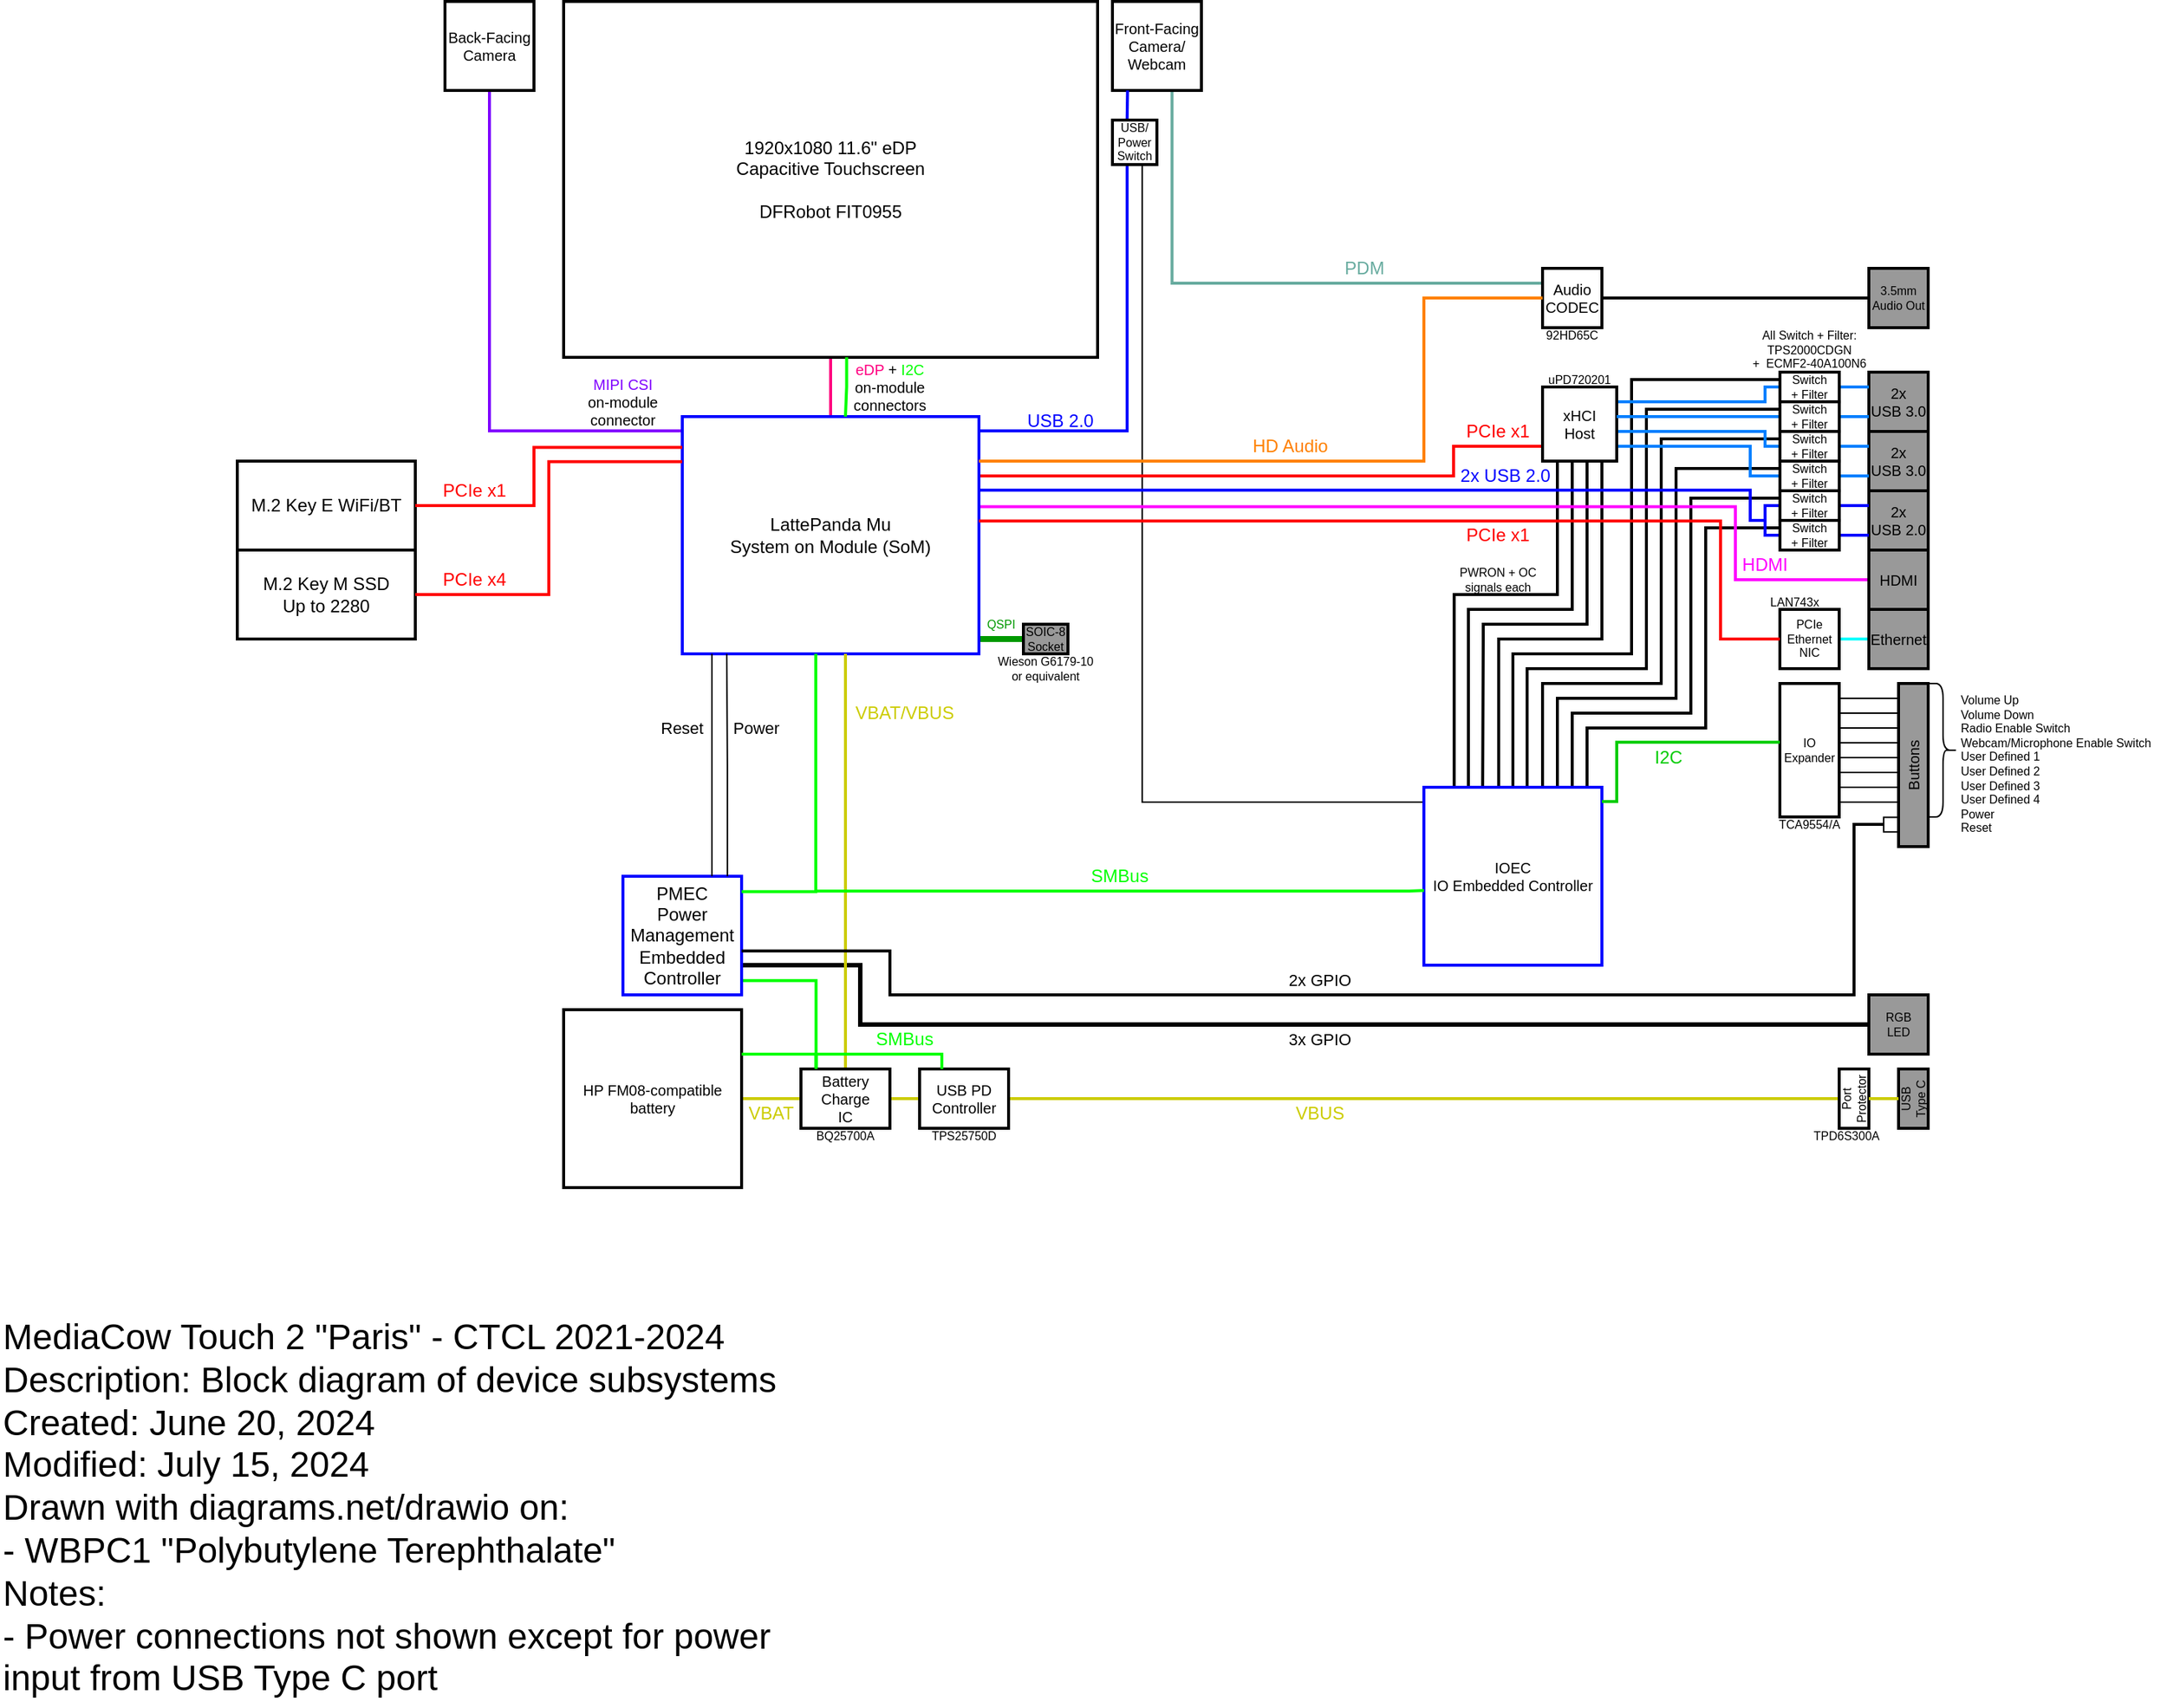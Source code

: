 <mxfile version="24.6.4" type="device">
  <diagram name="Page-1" id="_52FcOgEGnPiSp6zgUy1">
    <mxGraphModel dx="989" dy="581" grid="1" gridSize="10" guides="1" tooltips="1" connect="1" arrows="0" fold="1" page="1" pageScale="1" pageWidth="1654" pageHeight="1169" math="0" shadow="0">
      <root>
        <mxCell id="0" />
        <mxCell id="1" parent="0" />
        <mxCell id="O0YiqjrHrUcpqaL-87mg-68" style="edgeStyle=orthogonalEdgeStyle;rounded=0;orthogonalLoop=1;jettySize=auto;html=1;exitX=0.67;exitY=1;exitDx=0;exitDy=0;entryX=0;entryY=0.08;entryDx=0;entryDy=0;entryPerimeter=0;strokeWidth=1;endArrow=none;endFill=0;exitPerimeter=0;" parent="1" source="qCC53J8WeRlyu8_lVZd8-123" target="qCC53J8WeRlyu8_lVZd8-1" edge="1">
          <mxGeometry relative="1" as="geometry">
            <mxPoint x="880" y="530" as="targetPoint" />
            <Array as="points">
              <mxPoint x="770" y="550" />
              <mxPoint x="960" y="550" />
            </Array>
          </mxGeometry>
        </mxCell>
        <mxCell id="qCC53J8WeRlyu8_lVZd8-100" style="edgeStyle=orthogonalEdgeStyle;rounded=0;orthogonalLoop=1;jettySize=auto;html=1;exitX=0;exitY=0.5;exitDx=0;exitDy=0;exitPerimeter=0;entryX=1;entryY=0.94;entryDx=0;entryDy=0;entryPerimeter=0;strokeColor=#009900;fontColor=#5AA9E6;fillColor=#FFE45E;strokeWidth=4;endArrow=none;endFill=0;" parent="1" source="qCC53J8WeRlyu8_lVZd8-98" target="ZBqfu0O2WaxuwT3IXtq2-2" edge="1">
          <mxGeometry relative="1" as="geometry" />
        </mxCell>
        <mxCell id="qCC53J8WeRlyu8_lVZd8-50" style="edgeStyle=orthogonalEdgeStyle;rounded=0;orthogonalLoop=1;jettySize=auto;html=1;exitX=0.42;exitY=0;exitDx=0;exitDy=0;exitPerimeter=0;strokeWidth=2;endArrow=none;endFill=0;entryX=0.8;entryY=1;entryDx=0;entryDy=0;entryPerimeter=0;" parent="1" source="qCC53J8WeRlyu8_lVZd8-1" target="nyTxFrwXQeLfpjwzNf0D-9" edge="1">
          <mxGeometry relative="1" as="geometry">
            <Array as="points">
              <mxPoint x="1010" y="440" />
              <mxPoint x="1080" y="440" />
            </Array>
            <mxPoint x="1060" y="340" as="targetPoint" />
          </mxGeometry>
        </mxCell>
        <mxCell id="qCC53J8WeRlyu8_lVZd8-51" style="edgeStyle=orthogonalEdgeStyle;rounded=0;orthogonalLoop=1;jettySize=auto;html=1;entryX=0.33;entryY=0;entryDx=0;entryDy=0;entryPerimeter=0;strokeWidth=2;endArrow=none;endFill=0;exitX=0.6;exitY=1;exitDx=0;exitDy=0;exitPerimeter=0;" parent="1" source="nyTxFrwXQeLfpjwzNf0D-9" target="qCC53J8WeRlyu8_lVZd8-1" edge="1">
          <mxGeometry relative="1" as="geometry">
            <Array as="points">
              <mxPoint x="1070" y="430" />
              <mxPoint x="1000" y="430" />
              <mxPoint x="1000" y="440" />
              <mxPoint x="1000" y="440" />
            </Array>
            <mxPoint x="1030" y="340" as="sourcePoint" />
          </mxGeometry>
        </mxCell>
        <mxCell id="qCC53J8WeRlyu8_lVZd8-52" style="edgeStyle=orthogonalEdgeStyle;rounded=0;orthogonalLoop=1;jettySize=auto;html=1;exitX=0.25;exitY=0;exitDx=0;exitDy=0;exitPerimeter=0;strokeWidth=2;endArrow=none;endFill=0;entryX=0.4;entryY=1;entryDx=0;entryDy=0;entryPerimeter=0;" parent="1" source="qCC53J8WeRlyu8_lVZd8-1" target="nyTxFrwXQeLfpjwzNf0D-9" edge="1">
          <mxGeometry relative="1" as="geometry">
            <Array as="points">
              <mxPoint x="990" y="420" />
              <mxPoint x="1060" y="420" />
            </Array>
            <mxPoint x="1010" y="340" as="targetPoint" />
          </mxGeometry>
        </mxCell>
        <mxCell id="qCC53J8WeRlyu8_lVZd8-53" style="edgeStyle=orthogonalEdgeStyle;rounded=0;orthogonalLoop=1;jettySize=auto;html=1;entryX=0.17;entryY=0;entryDx=0;entryDy=0;entryPerimeter=0;strokeWidth=2;endArrow=none;endFill=0;exitX=0.2;exitY=1;exitDx=0;exitDy=0;exitPerimeter=0;" parent="1" source="nyTxFrwXQeLfpjwzNf0D-9" target="qCC53J8WeRlyu8_lVZd8-1" edge="1">
          <mxGeometry relative="1" as="geometry">
            <Array as="points">
              <mxPoint x="1050" y="410" />
              <mxPoint x="980" y="410" />
            </Array>
            <mxPoint x="980" y="340" as="sourcePoint" />
          </mxGeometry>
        </mxCell>
        <mxCell id="qCC53J8WeRlyu8_lVZd8-33" style="edgeStyle=orthogonalEdgeStyle;rounded=0;orthogonalLoop=1;jettySize=auto;html=1;exitX=0;exitY=0.25;exitDx=0;exitDy=0;entryX=0.5;entryY=0;entryDx=0;entryDy=0;entryPerimeter=0;strokeWidth=2;endArrow=none;endFill=0;" parent="1" source="qCC53J8WeRlyu8_lVZd8-13" target="qCC53J8WeRlyu8_lVZd8-1" edge="1">
          <mxGeometry relative="1" as="geometry">
            <mxPoint x="1080" y="490" as="targetPoint" />
            <Array as="points">
              <mxPoint x="1100" y="265" />
              <mxPoint x="1100" y="450" />
              <mxPoint x="1020" y="450" />
            </Array>
          </mxGeometry>
        </mxCell>
        <mxCell id="qCC53J8WeRlyu8_lVZd8-44" style="edgeStyle=orthogonalEdgeStyle;rounded=0;orthogonalLoop=1;jettySize=auto;html=1;exitX=0;exitY=0.25;exitDx=0;exitDy=0;entryX=0.58;entryY=0;entryDx=0;entryDy=0;entryPerimeter=0;strokeWidth=2;endArrow=none;endFill=0;" parent="1" source="qCC53J8WeRlyu8_lVZd8-65" target="qCC53J8WeRlyu8_lVZd8-1" edge="1">
          <mxGeometry relative="1" as="geometry">
            <mxPoint x="1190.03" y="285" as="sourcePoint" />
            <Array as="points">
              <mxPoint x="1110" y="285" />
              <mxPoint x="1110" y="460" />
              <mxPoint x="1030" y="460" />
            </Array>
          </mxGeometry>
        </mxCell>
        <mxCell id="qCC53J8WeRlyu8_lVZd8-45" style="edgeStyle=orthogonalEdgeStyle;rounded=0;orthogonalLoop=1;jettySize=auto;html=1;exitX=0;exitY=0.25;exitDx=0;exitDy=0;entryX=0.67;entryY=0;entryDx=0;entryDy=0;entryPerimeter=0;strokeWidth=2;endArrow=none;endFill=0;" parent="1" source="qCC53J8WeRlyu8_lVZd8-66" target="qCC53J8WeRlyu8_lVZd8-1" edge="1">
          <mxGeometry relative="1" as="geometry">
            <mxPoint x="1190.03" y="305" as="sourcePoint" />
            <Array as="points">
              <mxPoint x="1120" y="305" />
              <mxPoint x="1120" y="470" />
              <mxPoint x="1040" y="470" />
              <mxPoint x="1040" y="540" />
            </Array>
          </mxGeometry>
        </mxCell>
        <mxCell id="qCC53J8WeRlyu8_lVZd8-46" style="edgeStyle=orthogonalEdgeStyle;rounded=0;orthogonalLoop=1;jettySize=auto;html=1;exitX=0;exitY=0.25;exitDx=0;exitDy=0;strokeWidth=2;endArrow=none;endFill=0;entryX=0.75;entryY=0;entryDx=0;entryDy=0;entryPerimeter=0;" parent="1" source="qCC53J8WeRlyu8_lVZd8-67" target="qCC53J8WeRlyu8_lVZd8-1" edge="1">
          <mxGeometry relative="1" as="geometry">
            <mxPoint x="1190.03" y="325" as="sourcePoint" />
            <mxPoint x="1030" y="560" as="targetPoint" />
            <Array as="points">
              <mxPoint x="1130" y="325" />
              <mxPoint x="1130" y="480" />
              <mxPoint x="1050" y="480" />
            </Array>
          </mxGeometry>
        </mxCell>
        <mxCell id="qCC53J8WeRlyu8_lVZd8-47" style="edgeStyle=orthogonalEdgeStyle;rounded=0;orthogonalLoop=1;jettySize=auto;html=1;exitX=0;exitY=0.25;exitDx=0;exitDy=0;entryX=0.83;entryY=0;entryDx=0;entryDy=0;entryPerimeter=0;strokeWidth=2;endArrow=none;endFill=0;" parent="1" source="qCC53J8WeRlyu8_lVZd8-68" target="qCC53J8WeRlyu8_lVZd8-1" edge="1">
          <mxGeometry relative="1" as="geometry">
            <mxPoint x="1190.03" y="345" as="sourcePoint" />
            <Array as="points">
              <mxPoint x="1140" y="345" />
              <mxPoint x="1140" y="490" />
              <mxPoint x="1060" y="490" />
              <mxPoint x="1060" y="540" />
            </Array>
          </mxGeometry>
        </mxCell>
        <mxCell id="qCC53J8WeRlyu8_lVZd8-48" style="edgeStyle=orthogonalEdgeStyle;rounded=0;orthogonalLoop=1;jettySize=auto;html=1;exitX=0;exitY=0.25;exitDx=0;exitDy=0;entryX=0.92;entryY=0;entryDx=0;entryDy=0;entryPerimeter=0;strokeWidth=2;endArrow=none;endFill=0;" parent="1" source="qCC53J8WeRlyu8_lVZd8-69" target="qCC53J8WeRlyu8_lVZd8-1" edge="1">
          <mxGeometry relative="1" as="geometry">
            <mxPoint x="1190.03" y="365" as="sourcePoint" />
            <Array as="points">
              <mxPoint x="1150" y="365" />
              <mxPoint x="1150" y="500" />
              <mxPoint x="1070" y="500" />
              <mxPoint x="1070" y="540" />
            </Array>
          </mxGeometry>
        </mxCell>
        <mxCell id="nyTxFrwXQeLfpjwzNf0D-2" style="edgeStyle=orthogonalEdgeStyle;rounded=0;orthogonalLoop=1;jettySize=auto;html=1;exitX=0.5;exitY=0;exitDx=0;exitDy=0;strokeWidth=2;endArrow=none;endFill=0;exitPerimeter=0;strokeColor=#FF0080;" parent="1" source="ZBqfu0O2WaxuwT3IXtq2-2" target="ZBqfu0O2WaxuwT3IXtq2-3" edge="1">
          <mxGeometry relative="1" as="geometry" />
        </mxCell>
        <mxCell id="nyTxFrwXQeLfpjwzNf0D-21" style="edgeStyle=orthogonalEdgeStyle;rounded=0;orthogonalLoop=1;jettySize=auto;html=1;exitX=1;exitY=0.25;exitDx=0;exitDy=0;exitPerimeter=0;entryX=0;entryY=0.8;entryDx=0;entryDy=0;strokeWidth=2;endArrow=none;endFill=0;strokeColor=#FF0000;entryPerimeter=0;" parent="1" source="ZBqfu0O2WaxuwT3IXtq2-2" target="nyTxFrwXQeLfpjwzNf0D-9" edge="1">
          <mxGeometry relative="1" as="geometry">
            <Array as="points">
              <mxPoint x="980" y="330" />
              <mxPoint x="980" y="310" />
            </Array>
          </mxGeometry>
        </mxCell>
        <mxCell id="nyTxFrwXQeLfpjwzNf0D-22" style="edgeStyle=orthogonalEdgeStyle;rounded=0;orthogonalLoop=1;jettySize=auto;html=1;exitX=1;exitY=0.31;exitDx=0;exitDy=0;exitPerimeter=0;strokeWidth=2;endArrow=none;endFill=0;strokeColor=#0000FF;" parent="1" source="ZBqfu0O2WaxuwT3IXtq2-2" edge="1">
          <mxGeometry relative="1" as="geometry">
            <mxPoint x="1190" y="360" as="targetPoint" />
            <Array as="points">
              <mxPoint x="1180" y="340" />
              <mxPoint x="1180" y="360" />
            </Array>
          </mxGeometry>
        </mxCell>
        <mxCell id="nyTxFrwXQeLfpjwzNf0D-23" style="edgeStyle=orthogonalEdgeStyle;rounded=0;orthogonalLoop=1;jettySize=auto;html=1;strokeWidth=2;endArrow=none;endFill=0;entryX=0;entryY=0.5;entryDx=0;entryDy=0;strokeColor=#FF00FF;exitX=1;exitY=0.38;exitDx=0;exitDy=0;exitPerimeter=0;" parent="1" source="ZBqfu0O2WaxuwT3IXtq2-2" target="nyTxFrwXQeLfpjwzNf0D-5" edge="1">
          <mxGeometry relative="1" as="geometry">
            <Array as="points">
              <mxPoint x="1170" y="351" />
              <mxPoint x="1170" y="400" />
            </Array>
            <mxPoint x="670" y="350" as="sourcePoint" />
            <mxPoint x="1080" y="390" as="targetPoint" />
          </mxGeometry>
        </mxCell>
        <mxCell id="nyTxFrwXQeLfpjwzNf0D-36" style="edgeStyle=orthogonalEdgeStyle;rounded=0;orthogonalLoop=1;jettySize=auto;html=1;exitX=0;exitY=0.06;exitDx=0;exitDy=0;exitPerimeter=0;entryX=0.5;entryY=1;entryDx=0;entryDy=0;endArrow=none;endFill=0;strokeWidth=2;strokeColor=#7F00FF;" parent="1" source="ZBqfu0O2WaxuwT3IXtq2-2" target="nyTxFrwXQeLfpjwzNf0D-34" edge="1">
          <mxGeometry relative="1" as="geometry" />
        </mxCell>
        <mxCell id="qCC53J8WeRlyu8_lVZd8-3" style="edgeStyle=orthogonalEdgeStyle;rounded=0;orthogonalLoop=1;jettySize=auto;html=1;exitX=1;exitY=0.06;exitDx=0;exitDy=0;exitPerimeter=0;entryX=0.33;entryY=1;entryDx=0;entryDy=0;strokeWidth=2;endArrow=none;endFill=0;entryPerimeter=0;strokeColor=#0000FF;" parent="1" source="ZBqfu0O2WaxuwT3IXtq2-2" target="qCC53J8WeRlyu8_lVZd8-123" edge="1">
          <mxGeometry relative="1" as="geometry">
            <Array as="points">
              <mxPoint x="760" y="300" />
            </Array>
          </mxGeometry>
        </mxCell>
        <mxCell id="ZBqfu0O2WaxuwT3IXtq2-2" value="LattePanda Mu&lt;br&gt;System on Module (SoM)" style="rounded=0;whiteSpace=wrap;html=1;strokeWidth=2;points=[[0,0.06,0,0,0],[0,0.13,0,0,0],[0,0.19,0,0,0],[0,0.25,0,0,0],[0,0.31,0,0,0],[0,0.38,0,0,0],[0,0.44,0,0,0],[0,0.5,0,0,0],[0,0.56,0,0,0],[0,0.63,0,0,0],[0,0.69,0,0,0],[0,0.75,0,0,0],[0,0.81,0,0,0],[0,0.88,0,0,0],[0,0.94,0,0,0],[0.05,0,0,0,0],[0.05,1,0,0,0],[0.1,0,0,0,0],[0.1,1,0,0,0],[0.15,0,0,0,0],[0.15,1,0,0,0],[0.2,0,0,0,0],[0.2,1,0,0,0],[0.25,0,0,0,0],[0.25,1,0,0,0],[0.3,0,0,0,0],[0.3,1,0,0,0],[0.35,0,0,0,0],[0.35,1,0,0,0],[0.4,0,0,0,0],[0.4,1,0,0,0],[0.45,0,0,0,0],[0.45,1,0,0,0],[0.5,0,0,0,0],[0.5,1,0,0,0],[0.55,0,0,0,0],[0.55,1,0,0,0],[0.6,0,0,0,0],[0.6,1,0,0,0],[0.65,0,0,0,0],[0.65,1,0,0,0],[0.7,0,0,0,0],[0.7,1,0,0,0],[0.75,0,0,0,0],[0.75,1,0,0,0],[0.8,0,0,0,0],[0.8,1,0,0,0],[0.85,0,0,0,0],[0.85,1,0,0,0],[0.9,0,0,0,0],[0.9,1,0,0,0],[0.95,0,0,0,0],[0.95,1,0,0,0],[1,0.06,0,0,0],[1,0.13,0,0,0],[1,0.19,0,0,0],[1,0.25,0,0,0],[1,0.31,0,0,0],[1,0.38,0,0,0],[1,0.44,0,0,0],[1,0.5,0,0,0],[1,0.56,0,0,0],[1,0.63,0,0,0],[1,0.69,0,0,0],[1,0.75,0,0,0],[1,0.81,0,0,0],[1,0.88,0,0,0],[1,0.94,0,0,0]];strokeColor=#0000FF;" parent="1" vertex="1">
          <mxGeometry x="460" y="290" width="200" height="160" as="geometry" />
        </mxCell>
        <mxCell id="ZBqfu0O2WaxuwT3IXtq2-3" value="1920x1080 11.6&quot; eDP &lt;br&gt;Capacitive Touchscreen&lt;br&gt;&lt;br&gt;DFRobot&amp;nbsp;FIT0955" style="rounded=0;whiteSpace=wrap;html=1;align=center;verticalAlign=middle;fontFamily=Helvetica;fontSize=12;strokeWidth=2;points=[[0,0.04,0,0,0],[0,0.08,0,0,0],[0,0.13,0,0,0],[0,0.17,0,0,0],[0,0.21,0,0,0],[0,0.25,0,0,0],[0,0.29,0,0,0],[0,0.33,0,0,0],[0,0.38,0,0,0],[0,0.42,0,0,0],[0,0.46,0,0,0],[0,0.5,0,0,0],[0,0.54,0,0,0],[0,0.58,0,0,0],[0,0.63,0,0,0],[0,0.67,0,0,0],[0,0.71,0,0,0],[0,0.75,0,0,0],[0,0.79,0,0,0],[0,0.83,0,0,0],[0,0.88,0,0,0],[0,0.92,0,0,0],[0,0.96,0,0,0],[0.03,0,0,0,0],[0.03,1,0,0,0],[0.06,0,0,0,0],[0.06,1,0,0,0],[0.08,0,0,0,0],[0.08,1,0,0,0],[0.11,0,0,0,0],[0.11,1,0,0,0],[0.14,0,0,0,0],[0.14,1,0,0,0],[0.17,0,0,0,0],[0.17,1,0,0,0],[0.19,0,0,0,0],[0.19,1,0,0,0],[0.22,0,0,0,0],[0.22,1,0,0,0],[0.25,0,0,0,0],[0.25,1,0,0,0],[0.28,0,0,0,0],[0.28,1,0,0,0],[0.31,0,0,0,0],[0.31,1,0,0,0],[0.33,0,0,0,0],[0.33,1,0,0,0],[0.36,0,0,0,0],[0.36,1,0,0,0],[0.39,0,0,0,0],[0.39,1,0,0,0],[0.42,0,0,0,0],[0.42,1,0,0,0],[0.44,0,0,0,0],[0.44,1,0,0,0],[0.47,0,0,0,0],[0.47,1,0,0,0],[0.5,0,0,0,0],[0.5,1,0,0,0],[0.53,0,0,0,0],[0.53,1,0,0,0],[0.56,0,0,0,0],[0.56,1,0,0,0],[0.58,0,0,0,0],[0.58,1,0,0,0],[0.61,0,0,0,0],[0.61,1,0,0,0],[0.64,0,0,0,0],[0.64,1,0,0,0],[0.67,0,0,0,0],[0.67,1,0,0,0],[0.69,0,0,0,0],[0.69,1,0,0,0],[0.72,0,0,0,0],[0.72,1,0,0,0],[0.75,0,0,0,0],[0.75,1,0,0,0],[0.78,0,0,0,0],[0.78,1,0,0,0],[0.81,0,0,0,0],[0.81,1,0,0,0],[0.83,0,0,0,0],[0.83,1,0,0,0],[0.86,0,0,0,0],[0.86,1,0,0,0],[0.89,0,0,0,0],[0.89,1,0,0,0],[0.92,0,0,0,0],[0.92,1,0,0,0],[0.94,0,0,0,0],[0.94,1,0,0,0],[0.97,0,0,0,0],[0.97,1,0,0,0],[1,0.04,0,0,0],[1,0.08,0,0,0],[1,0.13,0,0,0],[1,0.17,0,0,0],[1,0.21,0,0,0],[1,0.25,0,0,0],[1,0.29,0,0,0],[1,0.33,0,0,0],[1,0.38,0,0,0],[1,0.42,0,0,0],[1,0.46,0,0,0],[1,0.5,0,0,0],[1,0.54,0,0,0],[1,0.58,0,0,0],[1,0.63,0,0,0],[1,0.67,0,0,0],[1,0.71,0,0,0],[1,0.75,0,0,0],[1,0.79,0,0,0],[1,0.83,0,0,0],[1,0.88,0,0,0],[1,0.92,0,0,0],[1,0.96,0,0,0]];" parent="1" vertex="1">
          <mxGeometry x="380" y="10" width="360" height="240" as="geometry" />
        </mxCell>
        <mxCell id="nyTxFrwXQeLfpjwzNf0D-1" value="MediaCow Touch 2 &quot;Paris&quot; - CTCL 2021-2024&lt;br style=&quot;font-size: 24px;&quot;&gt;Description: Block diagram of device subsystems&lt;br style=&quot;font-size: 24px;&quot;&gt;&lt;div style=&quot;font-size: 24px;&quot;&gt;Created: June 20, 2024&lt;/div&gt;&lt;div style=&quot;font-size: 24px;&quot;&gt;Modified: July 15, 2024&lt;br&gt;Drawn with diagrams.net/drawio on:&lt;/div&gt;&lt;div style=&quot;font-size: 24px;&quot;&gt;- WBPC1 &quot;Polybutylene Terephthalate&quot;&lt;/div&gt;&lt;div style=&quot;font-size: 24px;&quot;&gt;Notes:&lt;br&gt;- Power connections not shown except for power input from USB Type C port&lt;/div&gt;" style="text;html=1;align=left;verticalAlign=top;whiteSpace=wrap;rounded=0;fontSize=24;" parent="1" vertex="1">
          <mxGeometry y="890" width="563.57" height="270" as="geometry" />
        </mxCell>
        <mxCell id="nyTxFrwXQeLfpjwzNf0D-3" value="&lt;font color=&quot;#ff0080&quot;&gt;eDP&lt;/font&gt; + &lt;font color=&quot;#00ff00&quot;&gt;I2C&lt;/font&gt;&lt;br style=&quot;font-size: 10px;&quot;&gt;on-module &lt;br&gt;connectors" style="text;html=1;align=center;verticalAlign=middle;whiteSpace=wrap;rounded=0;fontSize=10;" parent="1" vertex="1">
          <mxGeometry x="570" y="250" width="60" height="40" as="geometry" />
        </mxCell>
        <mxCell id="nyTxFrwXQeLfpjwzNf0D-13" style="edgeStyle=orthogonalEdgeStyle;rounded=0;orthogonalLoop=1;jettySize=auto;html=1;exitX=1;exitY=0.5;exitDx=0;exitDy=0;strokeWidth=2;endArrow=none;endFill=0;strokeColor=#00FFFF;" parent="1" source="nyTxFrwXQeLfpjwzNf0D-4" target="nyTxFrwXQeLfpjwzNf0D-12" edge="1">
          <mxGeometry relative="1" as="geometry" />
        </mxCell>
        <mxCell id="nyTxFrwXQeLfpjwzNf0D-4" value="PCIe&lt;div style=&quot;font-size: 8px;&quot;&gt;Ethernet&lt;/div&gt;&lt;div style=&quot;font-size: 8px;&quot;&gt;NIC&lt;/div&gt;" style="rounded=0;whiteSpace=wrap;html=1;strokeWidth=2;fontSize=8;" parent="1" vertex="1">
          <mxGeometry x="1200" y="420" width="40" height="40" as="geometry" />
        </mxCell>
        <mxCell id="nyTxFrwXQeLfpjwzNf0D-5" value="HDMI" style="rounded=0;whiteSpace=wrap;html=1;strokeWidth=2;fontSize=10;fillColor=#999999;" parent="1" vertex="1">
          <mxGeometry x="1260" y="380" width="40" height="40" as="geometry" />
        </mxCell>
        <mxCell id="nyTxFrwXQeLfpjwzNf0D-6" value="2x&lt;br&gt;USB 2.0" style="rounded=0;whiteSpace=wrap;html=1;strokeWidth=2;fontSize=10;fillColor=#999999;" parent="1" vertex="1">
          <mxGeometry x="1260" y="340" width="40" height="40" as="geometry" />
        </mxCell>
        <mxCell id="nyTxFrwXQeLfpjwzNf0D-7" value="2x&lt;br&gt;USB 3.0" style="rounded=0;whiteSpace=wrap;html=1;strokeWidth=2;fontSize=10;fillColor=#999999;" parent="1" vertex="1">
          <mxGeometry x="1260" y="300" width="40" height="40" as="geometry" />
        </mxCell>
        <mxCell id="nyTxFrwXQeLfpjwzNf0D-8" value="2x&lt;br&gt;USB 3.0" style="rounded=0;whiteSpace=wrap;html=1;strokeWidth=2;fontSize=10;fillColor=#999999;" parent="1" vertex="1">
          <mxGeometry x="1260" y="260" width="40" height="40" as="geometry" />
        </mxCell>
        <mxCell id="qCC53J8WeRlyu8_lVZd8-25" style="edgeStyle=orthogonalEdgeStyle;rounded=0;orthogonalLoop=1;jettySize=auto;html=1;entryX=0;entryY=0.5;entryDx=0;entryDy=0;endArrow=none;endFill=0;strokeWidth=2;strokeColor=#007FFF;exitX=1;exitY=0.2;exitDx=0;exitDy=0;exitPerimeter=0;" parent="1" source="nyTxFrwXQeLfpjwzNf0D-9" target="qCC53J8WeRlyu8_lVZd8-13" edge="1">
          <mxGeometry relative="1" as="geometry">
            <Array as="points">
              <mxPoint x="1190" y="280" />
              <mxPoint x="1190" y="270" />
            </Array>
            <mxPoint x="1060" y="280" as="sourcePoint" />
          </mxGeometry>
        </mxCell>
        <mxCell id="qCC53J8WeRlyu8_lVZd8-27" style="edgeStyle=orthogonalEdgeStyle;rounded=0;orthogonalLoop=1;jettySize=auto;html=1;entryX=0;entryY=0.5;entryDx=0;entryDy=0;endArrow=none;endFill=0;strokeWidth=2;strokeColor=#007FFF;exitX=1;exitY=0.6;exitDx=0;exitDy=0;exitPerimeter=0;" parent="1" source="nyTxFrwXQeLfpjwzNf0D-9" target="qCC53J8WeRlyu8_lVZd8-66" edge="1">
          <mxGeometry relative="1" as="geometry">
            <mxPoint x="1190.03" y="310" as="targetPoint" />
            <Array as="points">
              <mxPoint x="1190" y="300" />
              <mxPoint x="1190" y="310" />
            </Array>
            <mxPoint x="1060" y="300" as="sourcePoint" />
          </mxGeometry>
        </mxCell>
        <mxCell id="qCC53J8WeRlyu8_lVZd8-28" style="edgeStyle=orthogonalEdgeStyle;rounded=0;orthogonalLoop=1;jettySize=auto;html=1;entryX=0;entryY=0.5;entryDx=0;entryDy=0;endArrow=none;endFill=0;strokeWidth=2;strokeColor=#007FFF;exitX=1;exitY=0.8;exitDx=0;exitDy=0;exitPerimeter=0;" parent="1" source="nyTxFrwXQeLfpjwzNf0D-9" target="qCC53J8WeRlyu8_lVZd8-67" edge="1">
          <mxGeometry relative="1" as="geometry">
            <mxPoint x="1190.03" y="330" as="targetPoint" />
            <Array as="points">
              <mxPoint x="1180" y="310" />
              <mxPoint x="1180" y="330" />
            </Array>
            <mxPoint x="1060" y="320" as="sourcePoint" />
          </mxGeometry>
        </mxCell>
        <mxCell id="nyTxFrwXQeLfpjwzNf0D-9" value="xHCI&lt;div&gt;Host&lt;/div&gt;" style="rounded=0;whiteSpace=wrap;html=1;strokeWidth=2;fontSize=10;points=[[0,0.2,0,0,0],[0,0.4,0,0,0],[0,0.6,0,0,0],[0,0.8,0,0,0],[0.2,0,0,0,0],[0.2,1,0,0,0],[0.4,0,0,0,0],[0.4,1,0,0,0],[0.6,0,0,0,0],[0.6,1,0,0,0],[0.8,0,0,0,0],[0.8,1,0,0,0],[1,0.2,0,0,0],[1,0.4,0,0,0],[1,0.6,0,0,0],[1,0.8,0,0,0]];" parent="1" vertex="1">
          <mxGeometry x="1040" y="270" width="50" height="50" as="geometry" />
        </mxCell>
        <mxCell id="nyTxFrwXQeLfpjwzNf0D-12" value="Ethernet" style="rounded=0;whiteSpace=wrap;html=1;strokeWidth=2;fontSize=10;fillColor=#999999;" parent="1" vertex="1">
          <mxGeometry x="1260" y="420" width="40" height="40" as="geometry" />
        </mxCell>
        <mxCell id="7Sn69RZkU82Lt-cHXCPE-11" style="edgeStyle=orthogonalEdgeStyle;rounded=0;orthogonalLoop=1;jettySize=auto;html=1;exitX=0;exitY=0.5;exitDx=0;exitDy=0;entryX=1;entryY=0.5;entryDx=0;entryDy=0;strokeWidth=2;endArrow=none;endFill=0;strokeColor=#CCCC00;" parent="1" source="VgqJSu_MijaOzxQjl15j-27" target="7Sn69RZkU82Lt-cHXCPE-7" edge="1">
          <mxGeometry relative="1" as="geometry">
            <mxPoint x="710" y="670" as="sourcePoint" />
            <Array as="points">
              <mxPoint x="740" y="750" />
              <mxPoint x="740" y="750" />
            </Array>
          </mxGeometry>
        </mxCell>
        <mxCell id="nyTxFrwXQeLfpjwzNf0D-14" value="USB&lt;div style=&quot;font-size: 8px;&quot;&gt;Type&amp;nbsp;&lt;span style=&quot;background-color: initial;&quot;&gt;C&lt;/span&gt;&lt;/div&gt;" style="rounded=0;whiteSpace=wrap;html=1;strokeWidth=2;fontSize=8;horizontal=0;fillColor=#999999;" parent="1" vertex="1">
          <mxGeometry x="1280" y="730" width="20" height="40" as="geometry" />
        </mxCell>
        <mxCell id="nyTxFrwXQeLfpjwzNf0D-17" value="M.2 Key M SSD&lt;div&gt;Up to 2280&lt;/div&gt;" style="rounded=0;whiteSpace=wrap;html=1;strokeWidth=2;" parent="1" vertex="1">
          <mxGeometry x="160" y="380" width="120" height="60" as="geometry" />
        </mxCell>
        <mxCell id="nyTxFrwXQeLfpjwzNf0D-18" value="M.2 Key E WiFi/BT" style="rounded=0;whiteSpace=wrap;html=1;strokeWidth=2;" parent="1" vertex="1">
          <mxGeometry x="160" y="320" width="120" height="60" as="geometry" />
        </mxCell>
        <mxCell id="nyTxFrwXQeLfpjwzNf0D-24" style="edgeStyle=orthogonalEdgeStyle;rounded=0;orthogonalLoop=1;jettySize=auto;html=1;exitX=1;exitY=0.44;exitDx=0;exitDy=0;exitPerimeter=0;entryX=0;entryY=0.5;entryDx=0;entryDy=0;strokeWidth=2;endArrow=none;endFill=0;strokeColor=#FF0000;" parent="1" source="ZBqfu0O2WaxuwT3IXtq2-2" target="nyTxFrwXQeLfpjwzNf0D-4" edge="1">
          <mxGeometry relative="1" as="geometry">
            <Array as="points">
              <mxPoint x="1160" y="360" />
              <mxPoint x="1160" y="440" />
            </Array>
          </mxGeometry>
        </mxCell>
        <mxCell id="nyTxFrwXQeLfpjwzNf0D-25" value="2x USB 2.0" style="text;html=1;align=center;verticalAlign=middle;whiteSpace=wrap;rounded=0;strokeColor=none;fontColor=#0000FF;" parent="1" vertex="1">
          <mxGeometry x="980" y="320" width="70" height="20" as="geometry" />
        </mxCell>
        <mxCell id="nyTxFrwXQeLfpjwzNf0D-29" value="HDMI" style="text;html=1;align=center;verticalAlign=middle;whiteSpace=wrap;rounded=0;fontColor=#FF00FF;" parent="1" vertex="1">
          <mxGeometry x="1170" y="380" width="40" height="20" as="geometry" />
        </mxCell>
        <mxCell id="nyTxFrwXQeLfpjwzNf0D-30" value="PCIe x1" style="text;html=1;align=center;verticalAlign=middle;whiteSpace=wrap;rounded=0;fontColor=#FF0000;" parent="1" vertex="1">
          <mxGeometry x="985" y="360" width="50" height="20" as="geometry" />
        </mxCell>
        <mxCell id="nyTxFrwXQeLfpjwzNf0D-31" value="PCIe x1" style="text;html=1;align=center;verticalAlign=middle;whiteSpace=wrap;rounded=0;fontColor=#FF0000;" parent="1" vertex="1">
          <mxGeometry x="980" y="290" width="60" height="20" as="geometry" />
        </mxCell>
        <mxCell id="nyTxFrwXQeLfpjwzNf0D-32" value="PCIe x1" style="text;html=1;align=center;verticalAlign=middle;whiteSpace=wrap;rounded=0;fontColor=#FF0000;" parent="1" vertex="1">
          <mxGeometry x="290" y="330" width="60" height="20" as="geometry" />
        </mxCell>
        <mxCell id="nyTxFrwXQeLfpjwzNf0D-33" value="PCIe x4" style="text;html=1;align=center;verticalAlign=middle;whiteSpace=wrap;rounded=0;fontColor=#FF0000;" parent="1" vertex="1">
          <mxGeometry x="290" y="390" width="60" height="20" as="geometry" />
        </mxCell>
        <mxCell id="nyTxFrwXQeLfpjwzNf0D-34" value="Back-Facing Camera" style="rounded=0;whiteSpace=wrap;html=1;fontSize=10;strokeWidth=2;" parent="1" vertex="1">
          <mxGeometry x="300" y="10" width="60" height="60" as="geometry" />
        </mxCell>
        <mxCell id="VgqJSu_MijaOzxQjl15j-14" style="edgeStyle=orthogonalEdgeStyle;rounded=0;orthogonalLoop=1;jettySize=auto;html=1;exitX=0.67;exitY=1;exitDx=0;exitDy=0;exitPerimeter=0;entryX=0;entryY=0.25;entryDx=0;entryDy=0;strokeWidth=2;endArrow=none;endFill=0;strokeColor=#67AB9F;fontColor=none;noLabel=1;" parent="1" source="nyTxFrwXQeLfpjwzNf0D-35" target="VgqJSu_MijaOzxQjl15j-11" edge="1">
          <mxGeometry relative="1" as="geometry">
            <Array as="points">
              <mxPoint x="790" y="200" />
            </Array>
          </mxGeometry>
        </mxCell>
        <mxCell id="nyTxFrwXQeLfpjwzNf0D-35" value="Front-Facing Camera/&lt;br&gt;&lt;span style=&quot;background-color: initial;&quot;&gt;Webcam&lt;/span&gt;" style="rounded=0;whiteSpace=wrap;html=1;fontSize=10;strokeWidth=2;points=[[0,0.17,0,0,0],[0,0.33,0,0,0],[0,0.5,0,0,0],[0,0.67,0,0,0],[0,0.83,0,0,0],[0.17,0,0,0,0],[0.17,1,0,0,0],[0.33,0,0,0,0],[0.33,1,0,0,0],[0.5,0,0,0,0],[0.5,1,0,0,0],[0.67,0,0,0,0],[0.67,1,0,0,0],[0.83,0,0,0,0],[0.83,1,0,0,0],[1,0.17,0,0,0],[1,0.33,0,0,0],[1,0.5,0,0,0],[1,0.67,0,0,0],[1,0.83,0,0,0]];" parent="1" vertex="1">
          <mxGeometry x="750" y="10" width="60" height="60" as="geometry" />
        </mxCell>
        <mxCell id="nyTxFrwXQeLfpjwzNf0D-40" value="&lt;font color=&quot;#7f00ff&quot;&gt;MIPI CSI&lt;/font&gt;&lt;br style=&quot;font-size: 10px;&quot;&gt;on-module &lt;br&gt;connector" style="text;html=1;align=center;verticalAlign=middle;whiteSpace=wrap;rounded=0;fontSize=10;" parent="1" vertex="1">
          <mxGeometry x="390.0" y="260" width="60" height="40" as="geometry" />
        </mxCell>
        <mxCell id="7Sn69RZkU82Lt-cHXCPE-36" style="edgeStyle=orthogonalEdgeStyle;rounded=0;orthogonalLoop=1;jettySize=auto;html=1;exitX=1;exitY=0.5;exitDx=0;exitDy=0;entryX=0;entryY=0.5;entryDx=0;entryDy=0;strokeWidth=2;endArrow=none;endFill=0;strokeColor=#CCCC00;" parent="1" source="7Sn69RZkU82Lt-cHXCPE-3" target="7Sn69RZkU82Lt-cHXCPE-7" edge="1">
          <mxGeometry relative="1" as="geometry" />
        </mxCell>
        <mxCell id="7Sn69RZkU82Lt-cHXCPE-4" style="edgeStyle=orthogonalEdgeStyle;rounded=0;orthogonalLoop=1;jettySize=auto;html=1;exitX=0;exitY=0.5;exitDx=0;exitDy=0;entryX=1;entryY=0.5;entryDx=0;entryDy=0;strokeWidth=2;endArrow=none;endFill=0;strokeColor=#CCCC00;" parent="1" source="7Sn69RZkU82Lt-cHXCPE-3" target="7Sn69RZkU82Lt-cHXCPE-5" edge="1">
          <mxGeometry relative="1" as="geometry">
            <mxPoint x="577" y="800" as="targetPoint" />
          </mxGeometry>
        </mxCell>
        <mxCell id="7Sn69RZkU82Lt-cHXCPE-5" value="HP FM08-compatible battery" style="rounded=0;whiteSpace=wrap;html=1;strokeWidth=2;fontSize=10;" parent="1" vertex="1">
          <mxGeometry x="380" y="690" width="120" height="120" as="geometry" />
        </mxCell>
        <mxCell id="7Sn69RZkU82Lt-cHXCPE-6" value="VBAT" style="text;html=1;align=center;verticalAlign=middle;whiteSpace=wrap;rounded=0;fontColor=#CCCC00;" parent="1" vertex="1">
          <mxGeometry x="500" y="750" width="40" height="20" as="geometry" />
        </mxCell>
        <mxCell id="7Sn69RZkU82Lt-cHXCPE-7" value="USB PD&lt;div&gt;Controller&lt;/div&gt;" style="rounded=0;whiteSpace=wrap;html=1;strokeWidth=2;fontSize=10;" parent="1" vertex="1">
          <mxGeometry x="620" y="730" width="60" height="40" as="geometry" />
        </mxCell>
        <mxCell id="7Sn69RZkU82Lt-cHXCPE-8" value="TPS25750D" style="text;html=1;align=center;verticalAlign=middle;whiteSpace=wrap;rounded=0;fontSize=8;" parent="1" vertex="1">
          <mxGeometry x="620" y="770" width="60" height="10" as="geometry" />
        </mxCell>
        <mxCell id="7Sn69RZkU82Lt-cHXCPE-9" value="BQ25700A" style="text;html=1;align=center;verticalAlign=middle;whiteSpace=wrap;rounded=0;fontSize=8;" parent="1" vertex="1">
          <mxGeometry x="545" y="770" width="50" height="10" as="geometry" />
        </mxCell>
        <mxCell id="7Sn69RZkU82Lt-cHXCPE-50" style="edgeStyle=orthogonalEdgeStyle;rounded=0;orthogonalLoop=1;jettySize=auto;html=1;exitX=1;exitY=0.88;exitDx=0;exitDy=0;exitPerimeter=0;strokeColor=#00FF00;strokeWidth=2;endArrow=none;endFill=0;entryX=0.17;entryY=0;entryDx=0;entryDy=0;entryPerimeter=0;" parent="1" source="7Sn69RZkU82Lt-cHXCPE-12" target="7Sn69RZkU82Lt-cHXCPE-3" edge="1">
          <mxGeometry relative="1" as="geometry">
            <Array as="points">
              <mxPoint x="550" y="670" />
            </Array>
            <mxPoint x="555" y="730" as="targetPoint" />
          </mxGeometry>
        </mxCell>
        <mxCell id="DTfIvKVQl_1nnVai0u6_-29" style="edgeStyle=orthogonalEdgeStyle;shape=connector;rounded=0;orthogonalLoop=1;jettySize=auto;html=1;exitX=1;exitY=0.75;exitDx=0;exitDy=0;exitPerimeter=0;entryX=0;entryY=0.5;entryDx=0;entryDy=0;strokeColor=default;strokeWidth=3;align=center;verticalAlign=middle;fontFamily=Helvetica;fontSize=11;fontColor=default;labelBackgroundColor=default;endArrow=none;endFill=0;" edge="1" parent="1" source="7Sn69RZkU82Lt-cHXCPE-12" target="qCC53J8WeRlyu8_lVZd8-104">
          <mxGeometry relative="1" as="geometry">
            <Array as="points">
              <mxPoint x="580" y="660" />
              <mxPoint x="580" y="700" />
            </Array>
          </mxGeometry>
        </mxCell>
        <mxCell id="7Sn69RZkU82Lt-cHXCPE-12" value="PMEC&lt;br&gt;Power Management&lt;div&gt;Embedded&lt;/div&gt;&lt;div&gt;Controller&lt;/div&gt;" style="rounded=0;whiteSpace=wrap;html=1;strokeWidth=2;points=[[0,0.13,0,0,0],[0,0.25,0,0,0],[0,0.38,0,0,0],[0,0.5,0,0,0],[0,0.63,0,0,0],[0,0.75,0,0,0],[0,0.88,0,0,0],[0.13,0,0,0,0],[0.13,1,0,0,0],[0.25,0,0,0,0],[0.25,1,0,0,0],[0.38,0,0,0,0],[0.38,1,0,0,0],[0.5,0,0,0,0],[0.5,1,0,0,0],[0.63,0,0,0,0],[0.63,1,0,0,0],[0.75,0,0,0,0],[0.75,1,0,0,0],[0.88,0,0,0,0],[0.88,1,0,0,0],[1,0.13,0,0,0],[1,0.25,0,0,0],[1,0.38,0,0,0],[1,0.5,0,0,0],[1,0.63,0,0,0],[1,0.75,0,0,0],[1,0.88,0,0,0]];strokeColor=#0000FF;" parent="1" vertex="1">
          <mxGeometry x="420" y="600" width="80" height="80" as="geometry" />
        </mxCell>
        <mxCell id="7Sn69RZkU82Lt-cHXCPE-32" value="SMBus" style="text;html=1;align=center;verticalAlign=middle;whiteSpace=wrap;rounded=0;fontColor=#00FF00;" parent="1" vertex="1">
          <mxGeometry x="730" y="590" width="50" height="20" as="geometry" />
        </mxCell>
        <mxCell id="7Sn69RZkU82Lt-cHXCPE-35" style="edgeStyle=orthogonalEdgeStyle;rounded=0;orthogonalLoop=1;jettySize=auto;html=1;exitX=0.5;exitY=0;exitDx=0;exitDy=0;entryX=0.55;entryY=1;entryDx=0;entryDy=0;entryPerimeter=0;strokeWidth=2;endArrow=none;endFill=0;strokeColor=#CCCC00;" parent="1" source="7Sn69RZkU82Lt-cHXCPE-3" target="ZBqfu0O2WaxuwT3IXtq2-2" edge="1">
          <mxGeometry relative="1" as="geometry" />
        </mxCell>
        <mxCell id="qCC53J8WeRlyu8_lVZd8-1" value="IOEC&lt;br style=&quot;font-size: 10px;&quot;&gt;IO Embedded Controller" style="rounded=0;whiteSpace=wrap;html=1;strokeWidth=2;points=[[0,0.08,0,0,0],[0,0.17,0,0,0],[0,0.25,0,0,0],[0,0.33,0,0,0],[0,0.42,0,0,0],[0,0.5,0,0,0],[0,0.58,0,0,0],[0,0.67,0,0,0],[0,0.75,0,0,0],[0,0.83,0,0,0],[0,0.92,0,0,0],[0.08,0,0,0,0],[0.08,1,0,0,0],[0.17,0,0,0,0],[0.17,1,0,0,0],[0.25,0,0,0,0],[0.25,1,0,0,0],[0.33,0,0,0,0],[0.33,1,0,0,0],[0.42,0,0,0,0],[0.42,1,0,0,0],[0.5,0,0,0,0],[0.5,1,0,0,0],[0.58,0,0,0,0],[0.58,1,0,0,0],[0.67,0,0,0,0],[0.67,1,0,0,0],[0.75,0,0,0,0],[0.75,1,0,0,0],[0.83,0,0,0,0],[0.83,1,0,0,0],[0.92,0,0,0,0],[0.92,1,0,0,0],[1,0.08,0,0,0],[1,0.17,0,0,0],[1,0.25,0,0,0],[1,0.33,0,0,0],[1,0.42,0,0,0],[1,0.5,0,0,0],[1,0.58,0,0,0],[1,0.67,0,0,0],[1,0.75,0,0,0],[1,0.83,0,0,0],[1,0.92,0,0,0]];strokeColor=#0000FF;fontSize=10;" parent="1" vertex="1">
          <mxGeometry x="960" y="540" width="120" height="120" as="geometry" />
        </mxCell>
        <mxCell id="qCC53J8WeRlyu8_lVZd8-2" value="uPD720201" style="text;html=1;align=center;verticalAlign=middle;whiteSpace=wrap;rounded=0;fontSize=8;" parent="1" vertex="1">
          <mxGeometry x="1045" y="260" width="40" height="10" as="geometry" />
        </mxCell>
        <mxCell id="qCC53J8WeRlyu8_lVZd8-4" value="LAN743x" style="text;html=1;align=center;verticalAlign=middle;whiteSpace=wrap;rounded=0;fontSize=8;" parent="1" vertex="1">
          <mxGeometry x="1190.03" y="410" width="40" height="10" as="geometry" />
        </mxCell>
        <mxCell id="qCC53J8WeRlyu8_lVZd8-21" style="edgeStyle=orthogonalEdgeStyle;rounded=0;orthogonalLoop=1;jettySize=auto;html=1;exitX=1;exitY=0.5;exitDx=0;exitDy=0;entryX=0;entryY=0.75;entryDx=0;entryDy=0;strokeColor=#007FFF;strokeWidth=2;endArrow=none;endFill=0;" parent="1" source="qCC53J8WeRlyu8_lVZd8-67" target="nyTxFrwXQeLfpjwzNf0D-7" edge="1">
          <mxGeometry relative="1" as="geometry">
            <mxPoint x="1230.03" y="330" as="sourcePoint" />
          </mxGeometry>
        </mxCell>
        <mxCell id="qCC53J8WeRlyu8_lVZd8-22" style="edgeStyle=orthogonalEdgeStyle;rounded=0;orthogonalLoop=1;jettySize=auto;html=1;exitX=1;exitY=0.5;exitDx=0;exitDy=0;entryX=0;entryY=0.25;entryDx=0;entryDy=0;strokeColor=#007FFF;strokeWidth=2;endArrow=none;endFill=0;" parent="1" source="qCC53J8WeRlyu8_lVZd8-66" target="nyTxFrwXQeLfpjwzNf0D-7" edge="1">
          <mxGeometry relative="1" as="geometry">
            <mxPoint x="1230.03" y="310" as="sourcePoint" />
          </mxGeometry>
        </mxCell>
        <mxCell id="qCC53J8WeRlyu8_lVZd8-23" style="edgeStyle=orthogonalEdgeStyle;rounded=0;orthogonalLoop=1;jettySize=auto;html=1;exitX=1;exitY=0.5;exitDx=0;exitDy=0;entryX=0;entryY=0.75;entryDx=0;entryDy=0;strokeColor=#007FFF;strokeWidth=2;endArrow=none;endFill=0;" parent="1" source="qCC53J8WeRlyu8_lVZd8-65" target="nyTxFrwXQeLfpjwzNf0D-8" edge="1">
          <mxGeometry relative="1" as="geometry">
            <mxPoint x="1230.03" y="290" as="sourcePoint" />
          </mxGeometry>
        </mxCell>
        <mxCell id="qCC53J8WeRlyu8_lVZd8-24" style="edgeStyle=orthogonalEdgeStyle;rounded=0;orthogonalLoop=1;jettySize=auto;html=1;exitX=1;exitY=0.5;exitDx=0;exitDy=0;entryX=0;entryY=0.25;entryDx=0;entryDy=0;strokeColor=#007FFF;strokeWidth=2;endArrow=none;endFill=0;" parent="1" source="qCC53J8WeRlyu8_lVZd8-13" target="nyTxFrwXQeLfpjwzNf0D-8" edge="1">
          <mxGeometry relative="1" as="geometry" />
        </mxCell>
        <mxCell id="qCC53J8WeRlyu8_lVZd8-13" value="Switch&lt;br style=&quot;font-size: 8px;&quot;&gt;+ Filter" style="rounded=0;whiteSpace=wrap;html=1;strokeWidth=2;fontSize=8;" parent="1" vertex="1">
          <mxGeometry x="1200.06" y="260" width="40" height="20" as="geometry" />
        </mxCell>
        <mxCell id="qCC53J8WeRlyu8_lVZd8-20" style="edgeStyle=orthogonalEdgeStyle;rounded=0;orthogonalLoop=1;jettySize=auto;html=1;exitX=1;exitY=0.5;exitDx=0;exitDy=0;entryX=0;entryY=0.75;entryDx=0;entryDy=0;strokeColor=#0000FF;strokeWidth=2;endArrow=none;endFill=0;" parent="1" source="qCC53J8WeRlyu8_lVZd8-69" target="nyTxFrwXQeLfpjwzNf0D-6" edge="1">
          <mxGeometry relative="1" as="geometry">
            <mxPoint x="1230.03" y="370" as="sourcePoint" />
          </mxGeometry>
        </mxCell>
        <mxCell id="qCC53J8WeRlyu8_lVZd8-41" style="edgeStyle=orthogonalEdgeStyle;rounded=0;orthogonalLoop=1;jettySize=auto;html=1;exitX=0;exitY=0.5;exitDx=0;exitDy=0;strokeColor=#0000FF;strokeWidth=2;endArrow=none;endFill=0;" parent="1" source="qCC53J8WeRlyu8_lVZd8-69" edge="1">
          <mxGeometry relative="1" as="geometry">
            <mxPoint x="1190.03" y="360" as="targetPoint" />
            <mxPoint x="1200.06" y="370" as="sourcePoint" />
          </mxGeometry>
        </mxCell>
        <mxCell id="qCC53J8WeRlyu8_lVZd8-40" style="edgeStyle=orthogonalEdgeStyle;rounded=0;orthogonalLoop=1;jettySize=auto;html=1;exitX=0;exitY=0.5;exitDx=0;exitDy=0;strokeColor=#0000FF;strokeWidth=2;endArrow=none;endFill=0;" parent="1" source="qCC53J8WeRlyu8_lVZd8-68" edge="1">
          <mxGeometry relative="1" as="geometry">
            <mxPoint x="1190.03" y="360" as="targetPoint" />
            <mxPoint x="1200.06" y="350" as="sourcePoint" />
          </mxGeometry>
        </mxCell>
        <mxCell id="qCC53J8WeRlyu8_lVZd8-18" style="edgeStyle=orthogonalEdgeStyle;rounded=0;orthogonalLoop=1;jettySize=auto;html=1;exitX=1;exitY=0.5;exitDx=0;exitDy=0;entryX=0;entryY=0.25;entryDx=0;entryDy=0;strokeColor=#0000FF;strokeWidth=2;endArrow=none;endFill=0;" parent="1" source="qCC53J8WeRlyu8_lVZd8-68" target="nyTxFrwXQeLfpjwzNf0D-6" edge="1">
          <mxGeometry relative="1" as="geometry">
            <mxPoint x="1230.03" y="350" as="sourcePoint" />
            <mxPoint x="1240.03" y="340" as="targetPoint" />
          </mxGeometry>
        </mxCell>
        <mxCell id="qCC53J8WeRlyu8_lVZd8-26" style="edgeStyle=orthogonalEdgeStyle;rounded=0;orthogonalLoop=1;jettySize=auto;html=1;exitX=1;exitY=0.4;exitDx=0;exitDy=0;exitPerimeter=0;entryX=0;entryY=0.5;entryDx=0;entryDy=0;endArrow=none;endFill=0;strokeWidth=2;strokeColor=#007FFF;" parent="1" source="nyTxFrwXQeLfpjwzNf0D-9" target="qCC53J8WeRlyu8_lVZd8-65" edge="1">
          <mxGeometry relative="1" as="geometry">
            <mxPoint x="1190.03" y="290" as="targetPoint" />
          </mxGeometry>
        </mxCell>
        <mxCell id="qCC53J8WeRlyu8_lVZd8-49" value="PWRON + OC signals each" style="text;html=1;align=center;verticalAlign=middle;whiteSpace=wrap;rounded=0;fontSize=8;" parent="1" vertex="1">
          <mxGeometry x="980" y="390" width="60" height="20" as="geometry" />
        </mxCell>
        <mxCell id="DTfIvKVQl_1nnVai0u6_-61" style="edgeStyle=orthogonalEdgeStyle;shape=connector;rounded=0;orthogonalLoop=1;jettySize=auto;html=1;exitX=0;exitY=0.91;exitDx=0;exitDy=0;exitPerimeter=0;strokeColor=default;strokeWidth=1;align=center;verticalAlign=middle;fontFamily=Helvetica;fontSize=11;fontColor=default;labelBackgroundColor=default;endArrow=none;endFill=0;" edge="1" parent="1" source="qCC53J8WeRlyu8_lVZd8-61">
          <mxGeometry relative="1" as="geometry">
            <mxPoint x="1270" y="565" as="targetPoint" />
          </mxGeometry>
        </mxCell>
        <mxCell id="DTfIvKVQl_1nnVai0u6_-63" style="edgeStyle=orthogonalEdgeStyle;shape=connector;rounded=0;orthogonalLoop=1;jettySize=auto;html=1;exitX=0;exitY=0.82;exitDx=0;exitDy=0;exitPerimeter=0;strokeColor=default;strokeWidth=1;align=center;verticalAlign=middle;fontFamily=Helvetica;fontSize=11;fontColor=default;labelBackgroundColor=default;endArrow=none;endFill=0;" edge="1" parent="1" source="qCC53J8WeRlyu8_lVZd8-61">
          <mxGeometry relative="1" as="geometry">
            <mxPoint x="1270" y="565" as="targetPoint" />
          </mxGeometry>
        </mxCell>
        <mxCell id="qCC53J8WeRlyu8_lVZd8-61" value="Buttons" style="rounded=0;whiteSpace=wrap;html=1;strokeWidth=2;fontSize=10;fillColor=#999999;horizontal=0;points=[[0,0,0,0,10],[0,0,0,0,20],[0,0,0,0,30],[0,0,0,0,40],[0,0,0,0,50],[0,0,0,0,60],[0,0,0,0,70],[0,0,0,0,80],[0,0,0,0,90],[0,0,0,0,100]];verticalAlign=middle;" parent="1" vertex="1">
          <mxGeometry x="1280" y="470" width="20" height="110" as="geometry" />
        </mxCell>
        <mxCell id="qCC53J8WeRlyu8_lVZd8-63" value="" style="shape=curlyBracket;whiteSpace=wrap;html=1;rounded=1;flipH=1;labelPosition=right;verticalLabelPosition=middle;align=left;verticalAlign=middle;strokeColor=#000000;fontColor=default;fillColor=none;size=0.5;" parent="1" vertex="1">
          <mxGeometry x="1300" y="470" width="20" height="90" as="geometry" />
        </mxCell>
        <mxCell id="qCC53J8WeRlyu8_lVZd8-64" value="&lt;div style=&quot;font-size: 8px;&quot;&gt;Volume Up&lt;/div&gt;&lt;div style=&quot;font-size: 8px;&quot;&gt;Volume Down&lt;/div&gt;&lt;div style=&quot;font-size: 8px;&quot;&gt;Radio Enable Switch&lt;/div&gt;&lt;div style=&quot;font-size: 8px;&quot;&gt;Webcam/Microphone Enable Switch&lt;/div&gt;&lt;div style=&quot;font-size: 8px;&quot;&gt;User Defined 1&lt;/div&gt;&lt;div style=&quot;font-size: 8px;&quot;&gt;User Defined 2&lt;/div&gt;&lt;div style=&quot;font-size: 8px;&quot;&gt;User Defined 3&lt;/div&gt;&lt;div style=&quot;font-size: 8px;&quot;&gt;User Defined 4&lt;br&gt;Power&lt;br&gt;Reset&lt;br&gt;&lt;br&gt;&lt;/div&gt;" style="text;html=1;align=left;verticalAlign=top;whiteSpace=wrap;rounded=0;fontColor=#000000;fontSize=8;" parent="1" vertex="1">
          <mxGeometry x="1320" y="470" width="140" height="110" as="geometry" />
        </mxCell>
        <mxCell id="qCC53J8WeRlyu8_lVZd8-65" value="Switch&lt;br style=&quot;font-size: 8px;&quot;&gt;+ Filter" style="rounded=0;whiteSpace=wrap;html=1;strokeWidth=2;fontSize=8;" parent="1" vertex="1">
          <mxGeometry x="1200.06" y="280" width="40" height="20" as="geometry" />
        </mxCell>
        <mxCell id="qCC53J8WeRlyu8_lVZd8-66" value="Switch&lt;br style=&quot;font-size: 8px;&quot;&gt;+ Filter" style="rounded=0;whiteSpace=wrap;html=1;strokeWidth=2;fontSize=8;" parent="1" vertex="1">
          <mxGeometry x="1200.06" y="300" width="40" height="20" as="geometry" />
        </mxCell>
        <mxCell id="qCC53J8WeRlyu8_lVZd8-67" value="Switch&lt;br style=&quot;font-size: 8px;&quot;&gt;+ Filter" style="rounded=0;whiteSpace=wrap;html=1;strokeWidth=2;fontSize=8;" parent="1" vertex="1">
          <mxGeometry x="1200.06" y="320" width="40" height="20" as="geometry" />
        </mxCell>
        <mxCell id="qCC53J8WeRlyu8_lVZd8-68" value="Switch&lt;br style=&quot;font-size: 8px;&quot;&gt;+ Filter" style="rounded=0;whiteSpace=wrap;html=1;strokeWidth=2;fontSize=8;" parent="1" vertex="1">
          <mxGeometry x="1200.06" y="340" width="40" height="20" as="geometry" />
        </mxCell>
        <mxCell id="qCC53J8WeRlyu8_lVZd8-69" value="Switch&lt;br style=&quot;font-size: 8px;&quot;&gt;+ Filter" style="rounded=0;whiteSpace=wrap;html=1;strokeWidth=2;fontSize=8;" parent="1" vertex="1">
          <mxGeometry x="1200.06" y="360" width="40" height="20" as="geometry" />
        </mxCell>
        <mxCell id="qCC53J8WeRlyu8_lVZd8-71" value="All Switch + Filter:&lt;br&gt;TPS2000CDGN +&amp;nbsp;&amp;nbsp;ECMF2-40A100N6" style="text;html=1;align=center;verticalAlign=middle;whiteSpace=wrap;rounded=0;fontColor=#000000;fontSize=8;" parent="1" vertex="1">
          <mxGeometry x="1175.06" y="230" width="90" height="30" as="geometry" />
        </mxCell>
        <mxCell id="qCC53J8WeRlyu8_lVZd8-98" value="SOIC-8&lt;br&gt;Socket" style="rounded=0;whiteSpace=wrap;html=1;strokeWidth=2;fontSize=8;horizontal=1;fillColor=#999999;points=[[0,0.5,0,0,0],[0.33,0,0,0,0],[0.33,1,0,0,0],[0.67,0,0,0,0],[0.67,1,0,0,0],[1,0.5,0,0,0]];" parent="1" vertex="1">
          <mxGeometry x="690" y="430" width="30" height="20" as="geometry" />
        </mxCell>
        <mxCell id="qCC53J8WeRlyu8_lVZd8-101" value="QSPI" style="text;html=1;align=center;verticalAlign=middle;whiteSpace=wrap;rounded=0;fontColor=#009900;fontSize=8;" parent="1" vertex="1">
          <mxGeometry x="660" y="420" width="30" height="20" as="geometry" />
        </mxCell>
        <mxCell id="qCC53J8WeRlyu8_lVZd8-104" value="RGB&lt;br&gt;LED" style="rounded=0;whiteSpace=wrap;html=1;strokeWidth=2;fontSize=8;horizontal=1;fillColor=#999999;" parent="1" vertex="1">
          <mxGeometry x="1260" y="680" width="40" height="40" as="geometry" />
        </mxCell>
        <mxCell id="qCC53J8WeRlyu8_lVZd8-124" style="edgeStyle=orthogonalEdgeStyle;rounded=0;orthogonalLoop=1;jettySize=auto;html=1;exitX=0.33;exitY=0;exitDx=0;exitDy=0;entryX=0.17;entryY=1;entryDx=0;entryDy=0;strokeWidth=2;endArrow=none;endFill=0;entryPerimeter=0;exitPerimeter=0;strokeColor=#0000FF;" parent="1" source="qCC53J8WeRlyu8_lVZd8-123" target="nyTxFrwXQeLfpjwzNf0D-35" edge="1">
          <mxGeometry relative="1" as="geometry" />
        </mxCell>
        <mxCell id="qCC53J8WeRlyu8_lVZd8-123" value="USB/&lt;br&gt;Power&lt;div&gt;Switch&lt;/div&gt;" style="rounded=0;whiteSpace=wrap;html=1;strokeWidth=2;fontSize=8;points=[[0,0.33,0,0,0],[0,0.67,0,0,0],[0.33,0,0,0,0],[0.33,1,0,0,0],[0.67,0,0,0,0],[0.67,1,0,0,0],[1,0.33,0,0,0],[1,0.67,0,0,0]];" parent="1" vertex="1">
          <mxGeometry x="750" y="90" width="30" height="30" as="geometry" />
        </mxCell>
        <mxCell id="qCC53J8WeRlyu8_lVZd8-133" value="TPD6S300A" style="text;html=1;align=center;verticalAlign=middle;whiteSpace=wrap;rounded=0;fontSize=8;" parent="1" vertex="1">
          <mxGeometry x="1220.03" y="770" width="50" height="10" as="geometry" />
        </mxCell>
        <mxCell id="O0YiqjrHrUcpqaL-87mg-1" value="Wieson G6179-10 or equivalent" style="text;html=1;align=center;verticalAlign=middle;whiteSpace=wrap;rounded=0;fontSize=8;" parent="1" vertex="1">
          <mxGeometry x="670" y="450" width="70" height="20" as="geometry" />
        </mxCell>
        <mxCell id="O0YiqjrHrUcpqaL-87mg-2" value="IO Expander" style="rounded=0;whiteSpace=wrap;html=1;strokeWidth=2;fontSize=8;points=[[0,0.5,0,0,0],[1,0,0,0,10],[1,0,0,0,20],[1,0,0,0,30],[1,0,0,0,40],[1,0,0,0,50],[1,0,0,0,60],[1,0,0,0,70],[1,0,0,0,80]];" parent="1" vertex="1">
          <mxGeometry x="1200" y="470" width="40" height="90" as="geometry" />
        </mxCell>
        <mxCell id="O0YiqjrHrUcpqaL-87mg-3" value="TCA9554/A" style="text;html=1;align=center;verticalAlign=middle;whiteSpace=wrap;rounded=0;fontSize=8;" parent="1" vertex="1">
          <mxGeometry x="1200.06" y="560" width="40" height="10" as="geometry" />
        </mxCell>
        <mxCell id="O0YiqjrHrUcpqaL-87mg-65" value="I2C" style="text;html=1;align=center;verticalAlign=middle;whiteSpace=wrap;rounded=0;fontColor=#00CC00;" parent="1" vertex="1">
          <mxGeometry x="1100" y="510" width="50" height="20" as="geometry" />
        </mxCell>
        <mxCell id="VgqJSu_MijaOzxQjl15j-2" style="edgeStyle=orthogonalEdgeStyle;rounded=0;orthogonalLoop=1;jettySize=auto;html=1;exitX=0.45;exitY=1;exitDx=0;exitDy=0;exitPerimeter=0;entryX=0;entryY=0.58;entryDx=0;entryDy=0;entryPerimeter=0;endArrow=none;endFill=0;strokeWidth=2;strokeColor=#00FF00;" parent="1" source="ZBqfu0O2WaxuwT3IXtq2-2" target="qCC53J8WeRlyu8_lVZd8-1" edge="1">
          <mxGeometry relative="1" as="geometry">
            <Array as="points">
              <mxPoint x="550" y="610" />
              <mxPoint x="950" y="610" />
            </Array>
          </mxGeometry>
        </mxCell>
        <mxCell id="DTfIvKVQl_1nnVai0u6_-4" style="edgeStyle=orthogonalEdgeStyle;shape=connector;rounded=0;orthogonalLoop=1;jettySize=auto;html=1;exitX=0.17;exitY=0;exitDx=0;exitDy=0;exitPerimeter=0;entryX=1;entryY=0.25;entryDx=0;entryDy=0;strokeColor=#00FF00;strokeWidth=2;align=center;verticalAlign=middle;fontFamily=Helvetica;fontSize=11;fontColor=default;labelBackgroundColor=default;endArrow=none;endFill=0;" edge="1" parent="1" source="7Sn69RZkU82Lt-cHXCPE-3" target="7Sn69RZkU82Lt-cHXCPE-5">
          <mxGeometry relative="1" as="geometry">
            <Array as="points">
              <mxPoint x="550" y="720" />
            </Array>
          </mxGeometry>
        </mxCell>
        <mxCell id="7Sn69RZkU82Lt-cHXCPE-3" value="Battery Charge&lt;div&gt;IC&lt;/div&gt;" style="rounded=0;whiteSpace=wrap;html=1;strokeWidth=2;fontSize=10;points=[[0,0.25,0,0,0],[0,0.5,0,0,0],[0,0.75,0,0,0],[0.17,0,0,0,0],[0.17,1,0,0,0],[0.33,0,0,0,0],[0.33,1,0,0,0],[0.5,0,0,0,0],[0.5,1,0,0,0],[0.67,0,0,0,0],[0.67,1,0,0,0],[0.83,0,0,0,0],[0.83,1,0,0,0],[1,0.25,0,0,0],[1,0.5,0,0,0],[1,0.75,0,0,0]];" parent="1" vertex="1">
          <mxGeometry x="540" y="730" width="60" height="40" as="geometry" />
        </mxCell>
        <mxCell id="VgqJSu_MijaOzxQjl15j-6" style="edgeStyle=orthogonalEdgeStyle;rounded=0;orthogonalLoop=1;jettySize=auto;html=1;exitX=1;exitY=0.5;exitDx=0;exitDy=0;entryX=0;entryY=0.19;entryDx=0;entryDy=0;entryPerimeter=0;strokeWidth=2;endArrow=none;endFill=0;strokeColor=#FF0000;" parent="1" source="nyTxFrwXQeLfpjwzNf0D-17" target="ZBqfu0O2WaxuwT3IXtq2-2" edge="1">
          <mxGeometry relative="1" as="geometry" />
        </mxCell>
        <mxCell id="VgqJSu_MijaOzxQjl15j-7" style="edgeStyle=orthogonalEdgeStyle;rounded=0;orthogonalLoop=1;jettySize=auto;html=1;exitX=1;exitY=0.5;exitDx=0;exitDy=0;entryX=0;entryY=0.13;entryDx=0;entryDy=0;entryPerimeter=0;strokeWidth=2;endArrow=none;endFill=0;strokeColor=#FF0000;" parent="1" source="nyTxFrwXQeLfpjwzNf0D-18" target="ZBqfu0O2WaxuwT3IXtq2-2" edge="1">
          <mxGeometry relative="1" as="geometry">
            <Array as="points">
              <mxPoint x="360" y="350" />
              <mxPoint x="360" y="311" />
            </Array>
          </mxGeometry>
        </mxCell>
        <mxCell id="VgqJSu_MijaOzxQjl15j-9" value="3.5mm&lt;div style=&quot;font-size: 8px;&quot;&gt;Audio Out&lt;/div&gt;" style="rounded=0;whiteSpace=wrap;html=1;strokeWidth=2;fontSize=8;fillColor=#999999;" parent="1" vertex="1">
          <mxGeometry x="1260" y="190" width="40" height="40" as="geometry" />
        </mxCell>
        <mxCell id="VgqJSu_MijaOzxQjl15j-12" style="edgeStyle=orthogonalEdgeStyle;rounded=0;orthogonalLoop=1;jettySize=auto;html=1;exitX=1;exitY=0.5;exitDx=0;exitDy=0;entryX=0;entryY=0.5;entryDx=0;entryDy=0;strokeWidth=2;endArrow=none;endFill=0;" parent="1" source="VgqJSu_MijaOzxQjl15j-11" target="VgqJSu_MijaOzxQjl15j-9" edge="1">
          <mxGeometry relative="1" as="geometry" />
        </mxCell>
        <mxCell id="VgqJSu_MijaOzxQjl15j-11" value="Audio&lt;br style=&quot;font-size: 10px;&quot;&gt;CODEC" style="rounded=0;whiteSpace=wrap;html=1;fontSize=10;strokeWidth=2;" parent="1" vertex="1">
          <mxGeometry x="1040" y="190" width="40" height="40" as="geometry" />
        </mxCell>
        <mxCell id="VgqJSu_MijaOzxQjl15j-15" value="&lt;div style=&quot;&quot;&gt;92HD65C&lt;br&gt;&lt;/div&gt;" style="text;html=1;align=center;verticalAlign=middle;whiteSpace=wrap;rounded=0;fontSize=8;" parent="1" vertex="1">
          <mxGeometry x="1030" y="230" width="60" height="10" as="geometry" />
        </mxCell>
        <mxCell id="VgqJSu_MijaOzxQjl15j-16" style="edgeStyle=orthogonalEdgeStyle;rounded=0;orthogonalLoop=1;jettySize=auto;html=1;exitX=0;exitY=0.44;exitDx=0;exitDy=0;exitPerimeter=0;entryX=1;entryY=0.08;entryDx=0;entryDy=0;entryPerimeter=0;strokeColor=#00CC00;strokeWidth=2;endArrow=none;endFill=0;" parent="1" source="O0YiqjrHrUcpqaL-87mg-2" target="qCC53J8WeRlyu8_lVZd8-1" edge="1">
          <mxGeometry relative="1" as="geometry">
            <Array as="points">
              <mxPoint x="1090" y="510" />
              <mxPoint x="1090" y="550" />
            </Array>
          </mxGeometry>
        </mxCell>
        <mxCell id="VgqJSu_MijaOzxQjl15j-23" style="edgeStyle=orthogonalEdgeStyle;rounded=0;orthogonalLoop=1;jettySize=auto;html=1;exitX=0.53;exitY=1;exitDx=0;exitDy=0;exitPerimeter=0;entryX=0.55;entryY=0;entryDx=0;entryDy=0;entryPerimeter=0;strokeWidth=2;endArrow=none;endFill=0;strokeColor=#00FF00;" parent="1" source="ZBqfu0O2WaxuwT3IXtq2-3" target="ZBqfu0O2WaxuwT3IXtq2-2" edge="1">
          <mxGeometry relative="1" as="geometry" />
        </mxCell>
        <mxCell id="VgqJSu_MijaOzxQjl15j-25" value="PDM" style="text;html=1;align=center;verticalAlign=middle;whiteSpace=wrap;rounded=0;fontColor=#67AB9F;" parent="1" vertex="1">
          <mxGeometry x="890" y="180" width="60" height="20" as="geometry" />
        </mxCell>
        <mxCell id="VgqJSu_MijaOzxQjl15j-27" value="Port Protector" style="rounded=0;whiteSpace=wrap;html=1;strokeWidth=2;fontSize=8;horizontal=0;" parent="1" vertex="1">
          <mxGeometry x="1240" y="730" width="20" height="40" as="geometry" />
        </mxCell>
        <mxCell id="VgqJSu_MijaOzxQjl15j-29" style="edgeStyle=orthogonalEdgeStyle;rounded=0;orthogonalLoop=1;jettySize=auto;html=1;entryX=1;entryY=0.5;entryDx=0;entryDy=0;strokeWidth=2;endArrow=none;endFill=0;strokeColor=#CCCC00;exitX=0;exitY=0.5;exitDx=0;exitDy=0;" parent="1" source="nyTxFrwXQeLfpjwzNf0D-14" target="VgqJSu_MijaOzxQjl15j-27" edge="1">
          <mxGeometry relative="1" as="geometry">
            <mxPoint x="1404.97" y="750" as="sourcePoint" />
            <mxPoint x="744.97" y="793.86" as="targetPoint" />
            <Array as="points" />
          </mxGeometry>
        </mxCell>
        <mxCell id="DTfIvKVQl_1nnVai0u6_-3" style="edgeStyle=orthogonalEdgeStyle;shape=connector;rounded=0;orthogonalLoop=1;jettySize=auto;html=1;exitX=0.25;exitY=0;exitDx=0;exitDy=0;entryX=0.17;entryY=0;entryDx=0;entryDy=0;entryPerimeter=0;strokeColor=#00FF00;strokeWidth=2;align=center;verticalAlign=middle;fontFamily=Helvetica;fontSize=11;fontColor=default;labelBackgroundColor=default;endArrow=none;endFill=0;" edge="1" parent="1" source="7Sn69RZkU82Lt-cHXCPE-7" target="7Sn69RZkU82Lt-cHXCPE-3">
          <mxGeometry relative="1" as="geometry">
            <Array as="points">
              <mxPoint x="635" y="720" />
              <mxPoint x="550" y="720" />
            </Array>
          </mxGeometry>
        </mxCell>
        <mxCell id="DTfIvKVQl_1nnVai0u6_-27" style="edgeStyle=orthogonalEdgeStyle;shape=connector;rounded=0;orthogonalLoop=1;jettySize=auto;html=1;exitX=0.45;exitY=1;exitDx=0;exitDy=0;exitPerimeter=0;strokeColor=#00FF00;strokeWidth=2;align=center;verticalAlign=middle;fontFamily=Helvetica;fontSize=11;fontColor=default;labelBackgroundColor=default;endArrow=none;endFill=0;entryX=1;entryY=0.13;entryDx=0;entryDy=0;entryPerimeter=0;" edge="1" parent="1" source="ZBqfu0O2WaxuwT3IXtq2-2" target="7Sn69RZkU82Lt-cHXCPE-12">
          <mxGeometry relative="1" as="geometry">
            <mxPoint x="540" y="590" as="targetPoint" />
          </mxGeometry>
        </mxCell>
        <mxCell id="DTfIvKVQl_1nnVai0u6_-32" value="3x GPIO" style="text;html=1;align=center;verticalAlign=middle;whiteSpace=wrap;rounded=0;fontFamily=Helvetica;fontSize=11;fontColor=default;labelBackgroundColor=none;" vertex="1" parent="1">
          <mxGeometry x="860" y="700" width="60" height="20" as="geometry" />
        </mxCell>
        <mxCell id="DTfIvKVQl_1nnVai0u6_-33" value="VBUS" style="text;html=1;align=center;verticalAlign=middle;whiteSpace=wrap;rounded=0;fontColor=#CCCC00;" vertex="1" parent="1">
          <mxGeometry x="870" y="750" width="40" height="20" as="geometry" />
        </mxCell>
        <mxCell id="DTfIvKVQl_1nnVai0u6_-34" value="VBAT/VBUS" style="text;html=1;align=center;verticalAlign=middle;whiteSpace=wrap;rounded=0;fontColor=#CCCC00;" vertex="1" parent="1">
          <mxGeometry x="570" y="480" width="80" height="20" as="geometry" />
        </mxCell>
        <mxCell id="DTfIvKVQl_1nnVai0u6_-36" value="SMBus" style="text;html=1;align=center;verticalAlign=middle;whiteSpace=wrap;rounded=0;fontColor=#00FF00;" vertex="1" parent="1">
          <mxGeometry x="585" y="700" width="50" height="20" as="geometry" />
        </mxCell>
        <mxCell id="DTfIvKVQl_1nnVai0u6_-39" style="edgeStyle=orthogonalEdgeStyle;shape=connector;rounded=0;orthogonalLoop=1;jettySize=auto;html=1;exitX=1;exitY=0.63;exitDx=0;exitDy=0;exitPerimeter=0;strokeColor=default;strokeWidth=2;align=center;verticalAlign=middle;fontFamily=Helvetica;fontSize=11;fontColor=default;labelBackgroundColor=default;endArrow=none;endFill=0;" edge="1" parent="1" source="7Sn69RZkU82Lt-cHXCPE-12">
          <mxGeometry relative="1" as="geometry">
            <mxPoint x="1270" y="565" as="targetPoint" />
            <Array as="points">
              <mxPoint x="600" y="650" />
              <mxPoint x="600" y="680" />
              <mxPoint x="1250" y="680" />
              <mxPoint x="1250" y="565" />
            </Array>
          </mxGeometry>
        </mxCell>
        <mxCell id="DTfIvKVQl_1nnVai0u6_-40" value="2x GPIO" style="text;html=1;align=center;verticalAlign=middle;whiteSpace=wrap;rounded=0;fontFamily=Helvetica;fontSize=11;fontColor=default;labelBackgroundColor=none;" vertex="1" parent="1">
          <mxGeometry x="860" y="660" width="60" height="20" as="geometry" />
        </mxCell>
        <mxCell id="DTfIvKVQl_1nnVai0u6_-64" style="edgeStyle=orthogonalEdgeStyle;shape=connector;rounded=0;orthogonalLoop=1;jettySize=auto;html=1;exitX=0.88;exitY=0;exitDx=0;exitDy=0;exitPerimeter=0;entryX=0.15;entryY=1;entryDx=0;entryDy=0;entryPerimeter=0;strokeColor=default;strokeWidth=1;align=center;verticalAlign=middle;fontFamily=Helvetica;fontSize=11;fontColor=default;labelBackgroundColor=default;endArrow=none;endFill=0;" edge="1" parent="1" source="7Sn69RZkU82Lt-cHXCPE-12" target="ZBqfu0O2WaxuwT3IXtq2-2">
          <mxGeometry relative="1" as="geometry" />
        </mxCell>
        <mxCell id="DTfIvKVQl_1nnVai0u6_-65" style="edgeStyle=orthogonalEdgeStyle;shape=connector;rounded=0;orthogonalLoop=1;jettySize=auto;html=1;exitX=0.75;exitY=0;exitDx=0;exitDy=0;exitPerimeter=0;entryX=0.1;entryY=1;entryDx=0;entryDy=0;entryPerimeter=0;strokeColor=default;strokeWidth=1;align=center;verticalAlign=middle;fontFamily=Helvetica;fontSize=11;fontColor=default;labelBackgroundColor=default;endArrow=none;endFill=0;" edge="1" parent="1" source="7Sn69RZkU82Lt-cHXCPE-12" target="ZBqfu0O2WaxuwT3IXtq2-2">
          <mxGeometry relative="1" as="geometry" />
        </mxCell>
        <mxCell id="DTfIvKVQl_1nnVai0u6_-66" value="Reset" style="text;html=1;align=center;verticalAlign=middle;whiteSpace=wrap;rounded=0;fontFamily=Helvetica;fontSize=11;fontColor=default;labelBackgroundColor=none;" vertex="1" parent="1">
          <mxGeometry x="440" y="490" width="40" height="20" as="geometry" />
        </mxCell>
        <mxCell id="DTfIvKVQl_1nnVai0u6_-67" value="Power" style="text;html=1;align=center;verticalAlign=middle;whiteSpace=wrap;rounded=0;fontFamily=Helvetica;fontSize=11;fontColor=default;labelBackgroundColor=none;" vertex="1" parent="1">
          <mxGeometry x="490" y="490" width="40" height="20" as="geometry" />
        </mxCell>
        <mxCell id="DTfIvKVQl_1nnVai0u6_-68" style="edgeStyle=orthogonalEdgeStyle;shape=connector;rounded=0;orthogonalLoop=1;jettySize=auto;html=1;exitX=0;exitY=0.5;exitDx=0;exitDy=0;entryX=1;entryY=0.19;entryDx=0;entryDy=0;entryPerimeter=0;strokeColor=#FF8000;strokeWidth=2;align=center;verticalAlign=middle;fontFamily=Helvetica;fontSize=11;fontColor=default;labelBackgroundColor=default;endArrow=none;endFill=0;" edge="1" parent="1" source="VgqJSu_MijaOzxQjl15j-11" target="ZBqfu0O2WaxuwT3IXtq2-2">
          <mxGeometry relative="1" as="geometry">
            <Array as="points">
              <mxPoint x="960" y="210" />
              <mxPoint x="960" y="320" />
              <mxPoint x="660" y="320" />
            </Array>
          </mxGeometry>
        </mxCell>
        <mxCell id="DTfIvKVQl_1nnVai0u6_-70" value="HD Audio" style="text;html=1;align=center;verticalAlign=middle;whiteSpace=wrap;rounded=0;fontColor=#FF8000;" vertex="1" parent="1">
          <mxGeometry x="840" y="300" width="60" height="20" as="geometry" />
        </mxCell>
        <mxCell id="DTfIvKVQl_1nnVai0u6_-72" style="edgeStyle=orthogonalEdgeStyle;shape=connector;rounded=0;orthogonalLoop=1;jettySize=auto;html=1;exitX=1;exitY=0;exitDx=0;exitDy=50;exitPerimeter=0;entryX=0;entryY=0;entryDx=0;entryDy=50;entryPerimeter=0;strokeColor=default;strokeWidth=1;align=center;verticalAlign=middle;fontFamily=Helvetica;fontSize=11;fontColor=default;labelBackgroundColor=default;endArrow=none;endFill=0;" edge="1" parent="1" source="O0YiqjrHrUcpqaL-87mg-2" target="qCC53J8WeRlyu8_lVZd8-61">
          <mxGeometry relative="1" as="geometry" />
        </mxCell>
        <mxCell id="DTfIvKVQl_1nnVai0u6_-74" style="edgeStyle=orthogonalEdgeStyle;shape=connector;rounded=0;orthogonalLoop=1;jettySize=auto;html=1;exitX=1;exitY=0;exitDx=0;exitDy=40;exitPerimeter=0;entryX=0;entryY=0;entryDx=0;entryDy=40;entryPerimeter=0;strokeColor=default;strokeWidth=1;align=center;verticalAlign=middle;fontFamily=Helvetica;fontSize=11;fontColor=default;labelBackgroundColor=default;endArrow=none;endFill=0;" edge="1" parent="1" source="O0YiqjrHrUcpqaL-87mg-2" target="qCC53J8WeRlyu8_lVZd8-61">
          <mxGeometry relative="1" as="geometry" />
        </mxCell>
        <mxCell id="DTfIvKVQl_1nnVai0u6_-75" style="edgeStyle=orthogonalEdgeStyle;shape=connector;rounded=0;orthogonalLoop=1;jettySize=auto;html=1;exitX=0;exitY=0;exitDx=0;exitDy=30;exitPerimeter=0;entryX=1;entryY=0;entryDx=0;entryDy=30;entryPerimeter=0;strokeColor=default;strokeWidth=1;align=center;verticalAlign=middle;fontFamily=Helvetica;fontSize=11;fontColor=default;labelBackgroundColor=default;endArrow=none;endFill=0;" edge="1" parent="1" source="qCC53J8WeRlyu8_lVZd8-61" target="O0YiqjrHrUcpqaL-87mg-2">
          <mxGeometry relative="1" as="geometry" />
        </mxCell>
        <mxCell id="DTfIvKVQl_1nnVai0u6_-76" style="edgeStyle=orthogonalEdgeStyle;shape=connector;rounded=0;orthogonalLoop=1;jettySize=auto;html=1;exitX=1;exitY=0;exitDx=0;exitDy=20;exitPerimeter=0;entryX=0;entryY=0;entryDx=0;entryDy=20;entryPerimeter=0;strokeColor=default;strokeWidth=1;align=center;verticalAlign=middle;fontFamily=Helvetica;fontSize=11;fontColor=default;labelBackgroundColor=default;endArrow=none;endFill=0;" edge="1" parent="1" source="O0YiqjrHrUcpqaL-87mg-2" target="qCC53J8WeRlyu8_lVZd8-61">
          <mxGeometry relative="1" as="geometry" />
        </mxCell>
        <mxCell id="DTfIvKVQl_1nnVai0u6_-78" style="edgeStyle=orthogonalEdgeStyle;shape=connector;rounded=0;orthogonalLoop=1;jettySize=auto;html=1;exitX=1;exitY=0;exitDx=0;exitDy=10;exitPerimeter=0;entryX=0;entryY=0;entryDx=0;entryDy=10;entryPerimeter=0;strokeColor=default;strokeWidth=1;align=center;verticalAlign=middle;fontFamily=Helvetica;fontSize=11;fontColor=default;labelBackgroundColor=default;endArrow=none;endFill=0;" edge="1" parent="1" source="O0YiqjrHrUcpqaL-87mg-2" target="qCC53J8WeRlyu8_lVZd8-61">
          <mxGeometry relative="1" as="geometry" />
        </mxCell>
        <mxCell id="DTfIvKVQl_1nnVai0u6_-79" style="edgeStyle=orthogonalEdgeStyle;shape=connector;rounded=0;orthogonalLoop=1;jettySize=auto;html=1;exitX=0;exitY=0;exitDx=0;exitDy=60;exitPerimeter=0;entryX=1;entryY=0;entryDx=0;entryDy=60;entryPerimeter=0;strokeColor=default;strokeWidth=1;align=center;verticalAlign=middle;fontFamily=Helvetica;fontSize=11;fontColor=default;labelBackgroundColor=default;endArrow=none;endFill=0;" edge="1" parent="1" source="qCC53J8WeRlyu8_lVZd8-61" target="O0YiqjrHrUcpqaL-87mg-2">
          <mxGeometry relative="1" as="geometry" />
        </mxCell>
        <mxCell id="DTfIvKVQl_1nnVai0u6_-80" style="edgeStyle=orthogonalEdgeStyle;shape=connector;rounded=0;orthogonalLoop=1;jettySize=auto;html=1;exitX=1;exitY=0;exitDx=0;exitDy=70;exitPerimeter=0;entryX=0;entryY=0;entryDx=0;entryDy=70;entryPerimeter=0;strokeColor=default;strokeWidth=1;align=center;verticalAlign=middle;fontFamily=Helvetica;fontSize=11;fontColor=default;labelBackgroundColor=default;endArrow=none;endFill=0;" edge="1" parent="1" source="O0YiqjrHrUcpqaL-87mg-2" target="qCC53J8WeRlyu8_lVZd8-61">
          <mxGeometry relative="1" as="geometry" />
        </mxCell>
        <mxCell id="DTfIvKVQl_1nnVai0u6_-81" style="edgeStyle=orthogonalEdgeStyle;shape=connector;rounded=0;orthogonalLoop=1;jettySize=auto;html=1;exitX=1;exitY=0;exitDx=0;exitDy=80;exitPerimeter=0;entryX=0;entryY=0;entryDx=0;entryDy=80;entryPerimeter=0;strokeColor=default;strokeWidth=1;align=center;verticalAlign=middle;fontFamily=Helvetica;fontSize=11;fontColor=default;labelBackgroundColor=default;endArrow=none;endFill=0;" edge="1" parent="1" source="O0YiqjrHrUcpqaL-87mg-2" target="qCC53J8WeRlyu8_lVZd8-61">
          <mxGeometry relative="1" as="geometry" />
        </mxCell>
        <mxCell id="DTfIvKVQl_1nnVai0u6_-82" value="USB 2.0" style="text;html=1;align=center;verticalAlign=middle;whiteSpace=wrap;rounded=0;strokeColor=none;fontColor=#0000FF;" vertex="1" parent="1">
          <mxGeometry x="680" y="285" width="70" height="15" as="geometry" />
        </mxCell>
      </root>
    </mxGraphModel>
  </diagram>
</mxfile>

